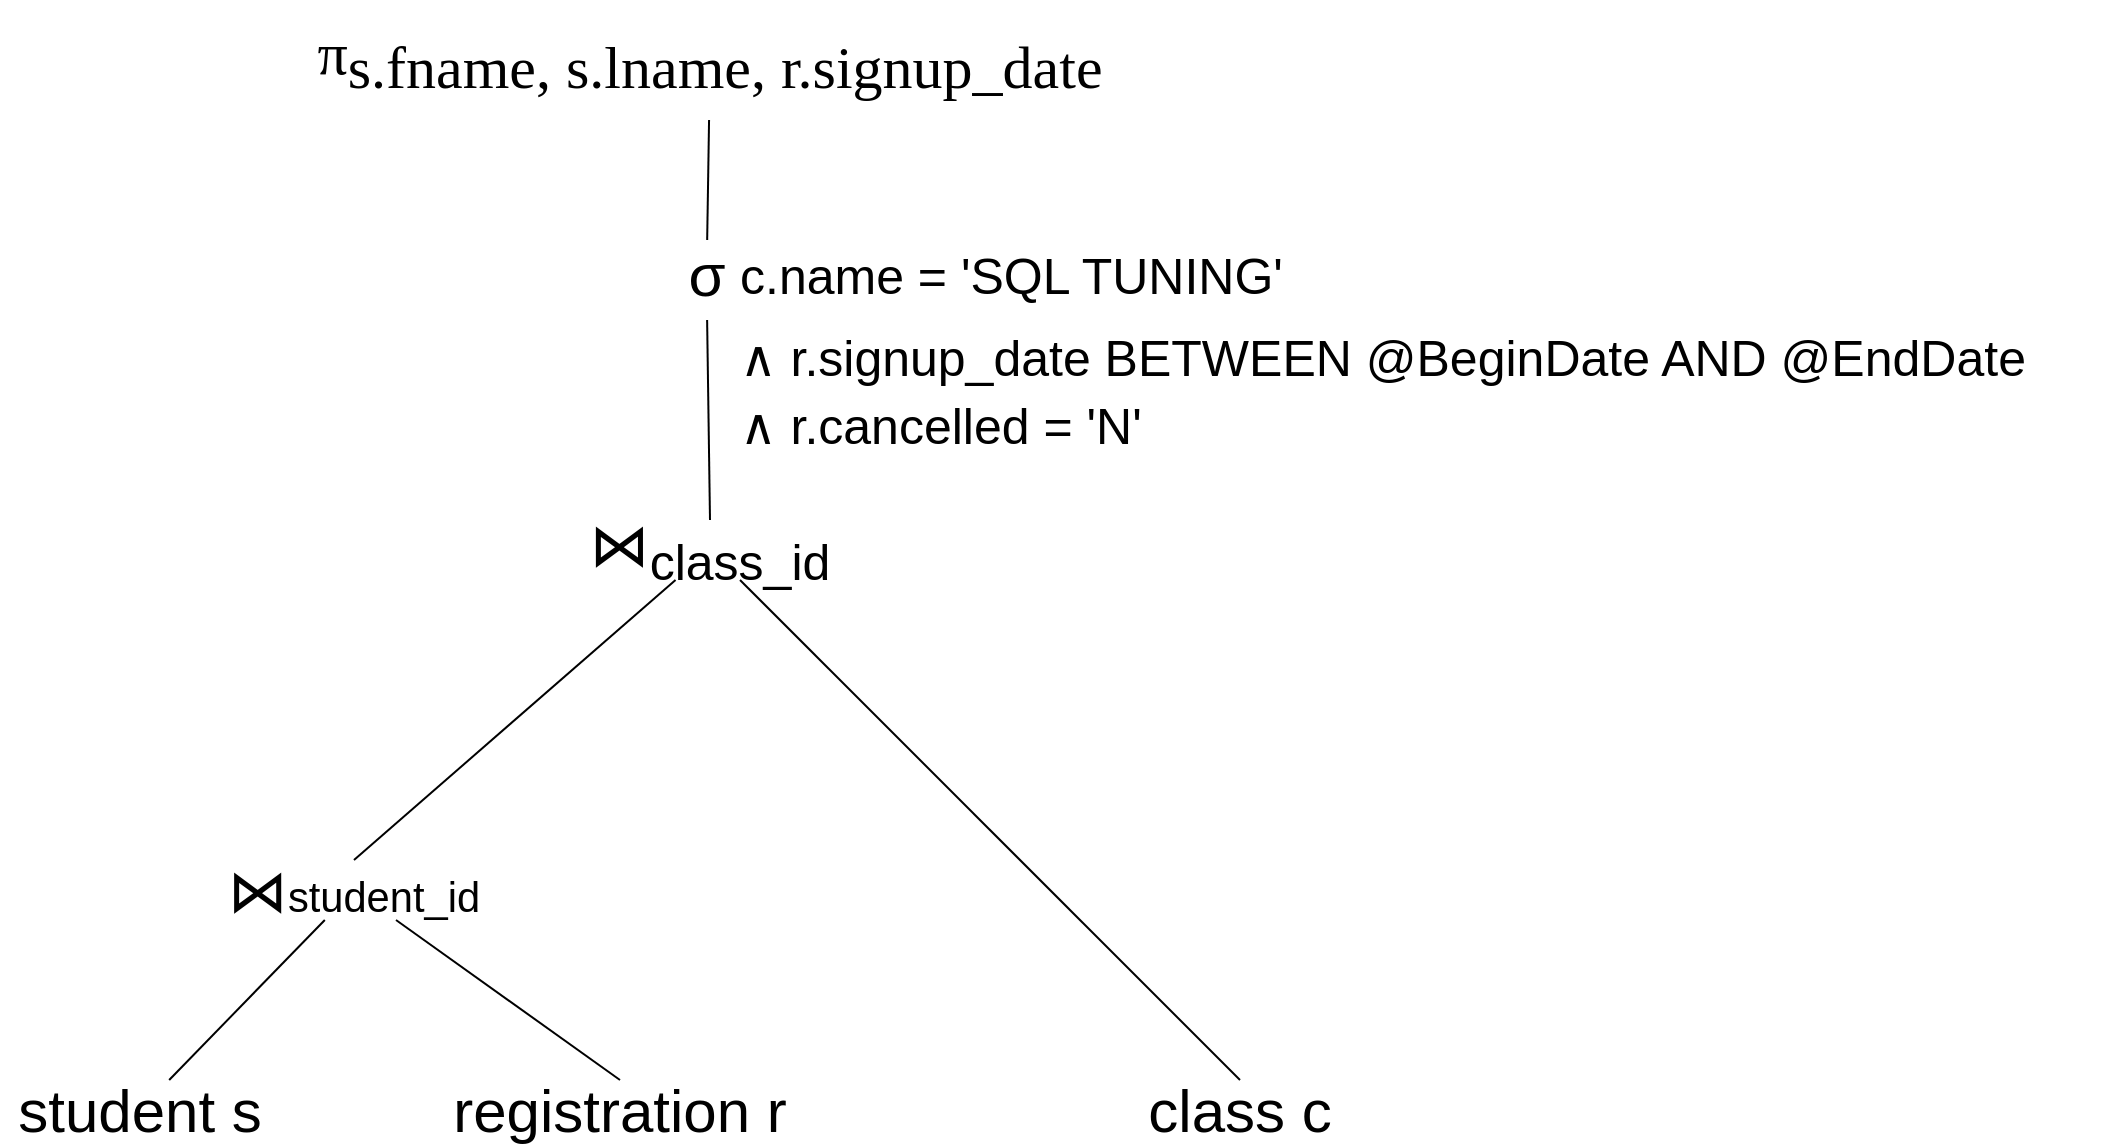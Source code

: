 <mxfile version="20.6.0" type="github">
  <diagram id="tg17tLy-XA2kkZirFRVz" name="Trang-1">
    <mxGraphModel dx="2022" dy="963" grid="1" gridSize="10" guides="1" tooltips="1" connect="1" arrows="1" fold="1" page="1" pageScale="1" pageWidth="1169" pageHeight="827" math="0" shadow="0">
      <root>
        <mxCell id="0" />
        <mxCell id="1" parent="0" />
        <mxCell id="DvtB3PzLBYmNerBQFzdr-5" style="rounded=0;orthogonalLoop=1;jettySize=auto;html=1;fontSize=30;endArrow=none;endFill=0;" parent="1" source="DvtB3PzLBYmNerBQFzdr-1" target="DvtB3PzLBYmNerBQFzdr-2" edge="1">
          <mxGeometry relative="1" as="geometry">
            <mxPoint x="440" y="120" as="targetPoint" />
          </mxGeometry>
        </mxCell>
        <mxCell id="DvtB3PzLBYmNerBQFzdr-1" value="&lt;span id=&quot;docs-internal-guid-24cfe74f-7fff-80c8-4b2b-47ca78d1e50c&quot; style=&quot;font-size: 30px;&quot;&gt;&lt;span style=&quot;font-size: 30px; font-family: &amp;quot;Times New Roman&amp;quot;; background-color: transparent; font-variant-numeric: normal; font-variant-east-asian: normal;&quot;&gt;π&lt;sub style=&quot;font-size: 30px;&quot;&gt;s.fname, s.lname, r.signup_date&lt;/sub&gt;&lt;/span&gt;&lt;/span&gt;" style="text;html=1;strokeColor=none;fillColor=none;align=center;verticalAlign=middle;whiteSpace=wrap;rounded=0;fontSize=30;" parent="1" vertex="1">
          <mxGeometry x="235" y="10" width="420" height="60" as="geometry" />
        </mxCell>
        <mxCell id="DvtB3PzLBYmNerBQFzdr-8" style="rounded=0;orthogonalLoop=1;jettySize=auto;html=1;fontSize=30;endArrow=none;endFill=0;" parent="1" source="DvtB3PzLBYmNerBQFzdr-3" target="DvtB3PzLBYmNerBQFzdr-6" edge="1">
          <mxGeometry relative="1" as="geometry" />
        </mxCell>
        <mxCell id="DvtB3PzLBYmNerBQFzdr-10" style="edgeStyle=none;rounded=0;orthogonalLoop=1;jettySize=auto;html=1;entryX=0.5;entryY=0;entryDx=0;entryDy=0;fontSize=30;endArrow=none;endFill=0;" parent="1" source="DvtB3PzLBYmNerBQFzdr-3" target="DvtB3PzLBYmNerBQFzdr-7" edge="1">
          <mxGeometry relative="1" as="geometry" />
        </mxCell>
        <mxCell id="DvtB3PzLBYmNerBQFzdr-3" value="⋈&lt;span style=&quot;font-size: 20.833px;&quot;&gt;student_id&lt;/span&gt;" style="text;html=1;strokeColor=none;fillColor=none;align=center;verticalAlign=middle;whiteSpace=wrap;rounded=0;fontSize=30;" parent="1" vertex="1">
          <mxGeometry x="190" y="440" width="154" height="30" as="geometry" />
        </mxCell>
        <mxCell id="DvtB3PzLBYmNerBQFzdr-6" value="student s" style="text;html=1;strokeColor=none;fillColor=none;align=center;verticalAlign=middle;whiteSpace=wrap;rounded=0;fontSize=30;" parent="1" vertex="1">
          <mxGeometry x="90" y="550" width="140" height="30" as="geometry" />
        </mxCell>
        <mxCell id="DvtB3PzLBYmNerBQFzdr-7" value="registration r" style="text;html=1;strokeColor=none;fillColor=none;align=center;verticalAlign=middle;whiteSpace=wrap;rounded=0;fontSize=30;" parent="1" vertex="1">
          <mxGeometry x="290" y="550" width="220" height="30" as="geometry" />
        </mxCell>
        <mxCell id="fDqNP_qlmyYOGWXZsEIu-4" style="edgeStyle=none;rounded=0;orthogonalLoop=1;jettySize=auto;html=1;entryX=0.5;entryY=0;entryDx=0;entryDy=0;fontSize=30;endArrow=none;endFill=0;" edge="1" source="fDqNP_qlmyYOGWXZsEIu-5" target="fDqNP_qlmyYOGWXZsEIu-7" parent="1">
          <mxGeometry relative="1" as="geometry" />
        </mxCell>
        <mxCell id="fDqNP_qlmyYOGWXZsEIu-9" style="rounded=0;orthogonalLoop=1;jettySize=auto;html=1;entryX=0.5;entryY=0;entryDx=0;entryDy=0;endArrow=none;endFill=0;" edge="1" parent="1" source="fDqNP_qlmyYOGWXZsEIu-5" target="DvtB3PzLBYmNerBQFzdr-3">
          <mxGeometry relative="1" as="geometry" />
        </mxCell>
        <mxCell id="fDqNP_qlmyYOGWXZsEIu-5" value="⋈&lt;sub&gt;class_id&lt;/sub&gt;" style="text;html=1;strokeColor=none;fillColor=none;align=center;verticalAlign=middle;whiteSpace=wrap;rounded=0;fontSize=30;" vertex="1" parent="1">
          <mxGeometry x="368" y="270" width="154" height="30" as="geometry" />
        </mxCell>
        <mxCell id="fDqNP_qlmyYOGWXZsEIu-7" value="class c" style="text;html=1;strokeColor=none;fillColor=none;align=center;verticalAlign=middle;whiteSpace=wrap;rounded=0;fontSize=30;" vertex="1" parent="1">
          <mxGeometry x="600" y="550" width="220" height="30" as="geometry" />
        </mxCell>
        <mxCell id="fDqNP_qlmyYOGWXZsEIu-8" style="edgeStyle=orthogonalEdgeStyle;rounded=0;orthogonalLoop=1;jettySize=auto;html=1;exitX=0.5;exitY=1;exitDx=0;exitDy=0;" edge="1" parent="1" source="fDqNP_qlmyYOGWXZsEIu-5" target="fDqNP_qlmyYOGWXZsEIu-5">
          <mxGeometry relative="1" as="geometry" />
        </mxCell>
        <mxCell id="fDqNP_qlmyYOGWXZsEIu-11" value="" style="group" vertex="1" connectable="0" parent="1">
          <mxGeometry x="400" y="130" width="750" height="100" as="geometry" />
        </mxCell>
        <mxCell id="DvtB3PzLBYmNerBQFzdr-2" value="σ&lt;sub&gt;&lt;br&gt;&lt;/sub&gt;" style="text;html=1;strokeColor=none;fillColor=none;align=center;verticalAlign=middle;whiteSpace=wrap;rounded=0;fontSize=30;" parent="fDqNP_qlmyYOGWXZsEIu-11" vertex="1">
          <mxGeometry width="86.538" height="40" as="geometry" />
        </mxCell>
        <mxCell id="fDqNP_qlmyYOGWXZsEIu-10" value="&lt;sub&gt;c.name = &#39;SQL TUNING&#39; &lt;br&gt;∧ r.signup_date BETWEEN @BeginDate AND @EndDate&amp;nbsp;&lt;br&gt;&lt;/sub&gt;&lt;span style=&quot;font-size: 25px;&quot;&gt;∧ r.cancelled = &#39;N&#39;&lt;/span&gt;" style="text;html=1;strokeColor=none;fillColor=none;align=left;verticalAlign=middle;whiteSpace=wrap;rounded=0;fontSize=30;" vertex="1" parent="fDqNP_qlmyYOGWXZsEIu-11">
          <mxGeometry x="57.692" width="692.308" height="100" as="geometry" />
        </mxCell>
        <mxCell id="fDqNP_qlmyYOGWXZsEIu-12" style="rounded=0;orthogonalLoop=1;jettySize=auto;html=1;entryX=0.5;entryY=0;entryDx=0;entryDy=0;endArrow=none;endFill=0;" edge="1" parent="1" source="DvtB3PzLBYmNerBQFzdr-2" target="fDqNP_qlmyYOGWXZsEIu-5">
          <mxGeometry relative="1" as="geometry" />
        </mxCell>
      </root>
    </mxGraphModel>
  </diagram>
</mxfile>
